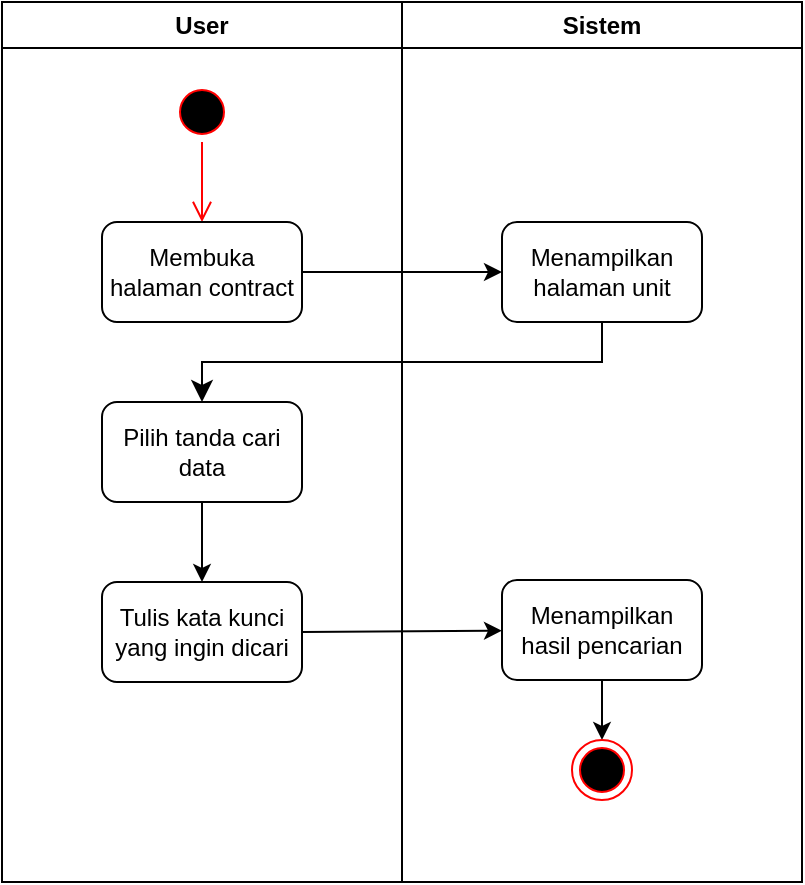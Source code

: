 <mxfile>
    <diagram id="vpNjrvC67v6EEpSLr6FY" name="Page-1">
        <mxGraphModel dx="816" dy="284" grid="1" gridSize="10" guides="1" tooltips="1" connect="1" arrows="1" fold="1" page="1" pageScale="1" pageWidth="850" pageHeight="1100" math="0" shadow="0">
            <root>
                <mxCell id="0"/>
                <mxCell id="1" parent="0"/>
                <mxCell id="37" value="User" style="swimlane;whiteSpace=wrap;html=1;" vertex="1" parent="1">
                    <mxGeometry x="90" y="90" width="200" height="440" as="geometry"/>
                </mxCell>
                <mxCell id="38" value="" style="ellipse;html=1;shape=startState;fillColor=#000000;strokeColor=#ff0000;" vertex="1" parent="37">
                    <mxGeometry x="85" y="40" width="30" height="30" as="geometry"/>
                </mxCell>
                <mxCell id="39" value="" style="edgeStyle=orthogonalEdgeStyle;html=1;verticalAlign=bottom;endArrow=open;endSize=8;strokeColor=#ff0000;entryX=0.5;entryY=0;entryDx=0;entryDy=0;" edge="1" parent="37" source="38" target="40">
                    <mxGeometry relative="1" as="geometry">
                        <mxPoint x="100" y="130" as="targetPoint"/>
                    </mxGeometry>
                </mxCell>
                <mxCell id="40" value="Membuka halaman contract" style="rounded=1;whiteSpace=wrap;html=1;" vertex="1" parent="37">
                    <mxGeometry x="50" y="110" width="100" height="50" as="geometry"/>
                </mxCell>
                <mxCell id="41" value="" style="edgeStyle=none;html=1;" edge="1" parent="37" source="42" target="43">
                    <mxGeometry relative="1" as="geometry"/>
                </mxCell>
                <mxCell id="42" value="Pilih tanda cari data" style="rounded=1;whiteSpace=wrap;html=1;" vertex="1" parent="37">
                    <mxGeometry x="50" y="200" width="100" height="50" as="geometry"/>
                </mxCell>
                <mxCell id="43" value="Tulis kata kunci yang ingin dicari" style="rounded=1;whiteSpace=wrap;html=1;" vertex="1" parent="37">
                    <mxGeometry x="50" y="290" width="100" height="50" as="geometry"/>
                </mxCell>
                <mxCell id="44" value="Sistem" style="swimlane;whiteSpace=wrap;html=1;" vertex="1" parent="1">
                    <mxGeometry x="290" y="90" width="200" height="440" as="geometry"/>
                </mxCell>
                <mxCell id="45" value="Menampilkan halaman unit" style="rounded=1;whiteSpace=wrap;html=1;" vertex="1" parent="44">
                    <mxGeometry x="50" y="110" width="100" height="50" as="geometry"/>
                </mxCell>
                <mxCell id="46" value="" style="edgeStyle=none;html=1;" edge="1" parent="44" source="47" target="48">
                    <mxGeometry relative="1" as="geometry"/>
                </mxCell>
                <mxCell id="47" value="Menampilkan hasil pencarian" style="rounded=1;whiteSpace=wrap;html=1;" vertex="1" parent="44">
                    <mxGeometry x="50" y="289" width="100" height="50" as="geometry"/>
                </mxCell>
                <mxCell id="48" value="" style="ellipse;html=1;shape=endState;fillColor=#000000;strokeColor=#ff0000;" vertex="1" parent="44">
                    <mxGeometry x="85" y="369" width="30" height="30" as="geometry"/>
                </mxCell>
                <mxCell id="49" value="" style="edgeStyle=none;html=1;" edge="1" parent="1" source="40" target="45">
                    <mxGeometry relative="1" as="geometry"/>
                </mxCell>
                <mxCell id="50" value="" style="edgeStyle=elbowEdgeStyle;elbow=vertical;endArrow=classic;html=1;curved=0;rounded=0;endSize=8;startSize=8;exitX=0.5;exitY=1;exitDx=0;exitDy=0;entryX=0.5;entryY=0;entryDx=0;entryDy=0;" edge="1" parent="1" source="45" target="42">
                    <mxGeometry width="50" height="50" relative="1" as="geometry">
                        <mxPoint x="390" y="230" as="sourcePoint"/>
                        <mxPoint x="440" y="180" as="targetPoint"/>
                    </mxGeometry>
                </mxCell>
                <mxCell id="51" value="" style="edgeStyle=none;html=1;exitX=1;exitY=0.5;exitDx=0;exitDy=0;" edge="1" parent="1" source="43" target="47">
                    <mxGeometry relative="1" as="geometry"/>
                </mxCell>
            </root>
        </mxGraphModel>
    </diagram>
</mxfile>